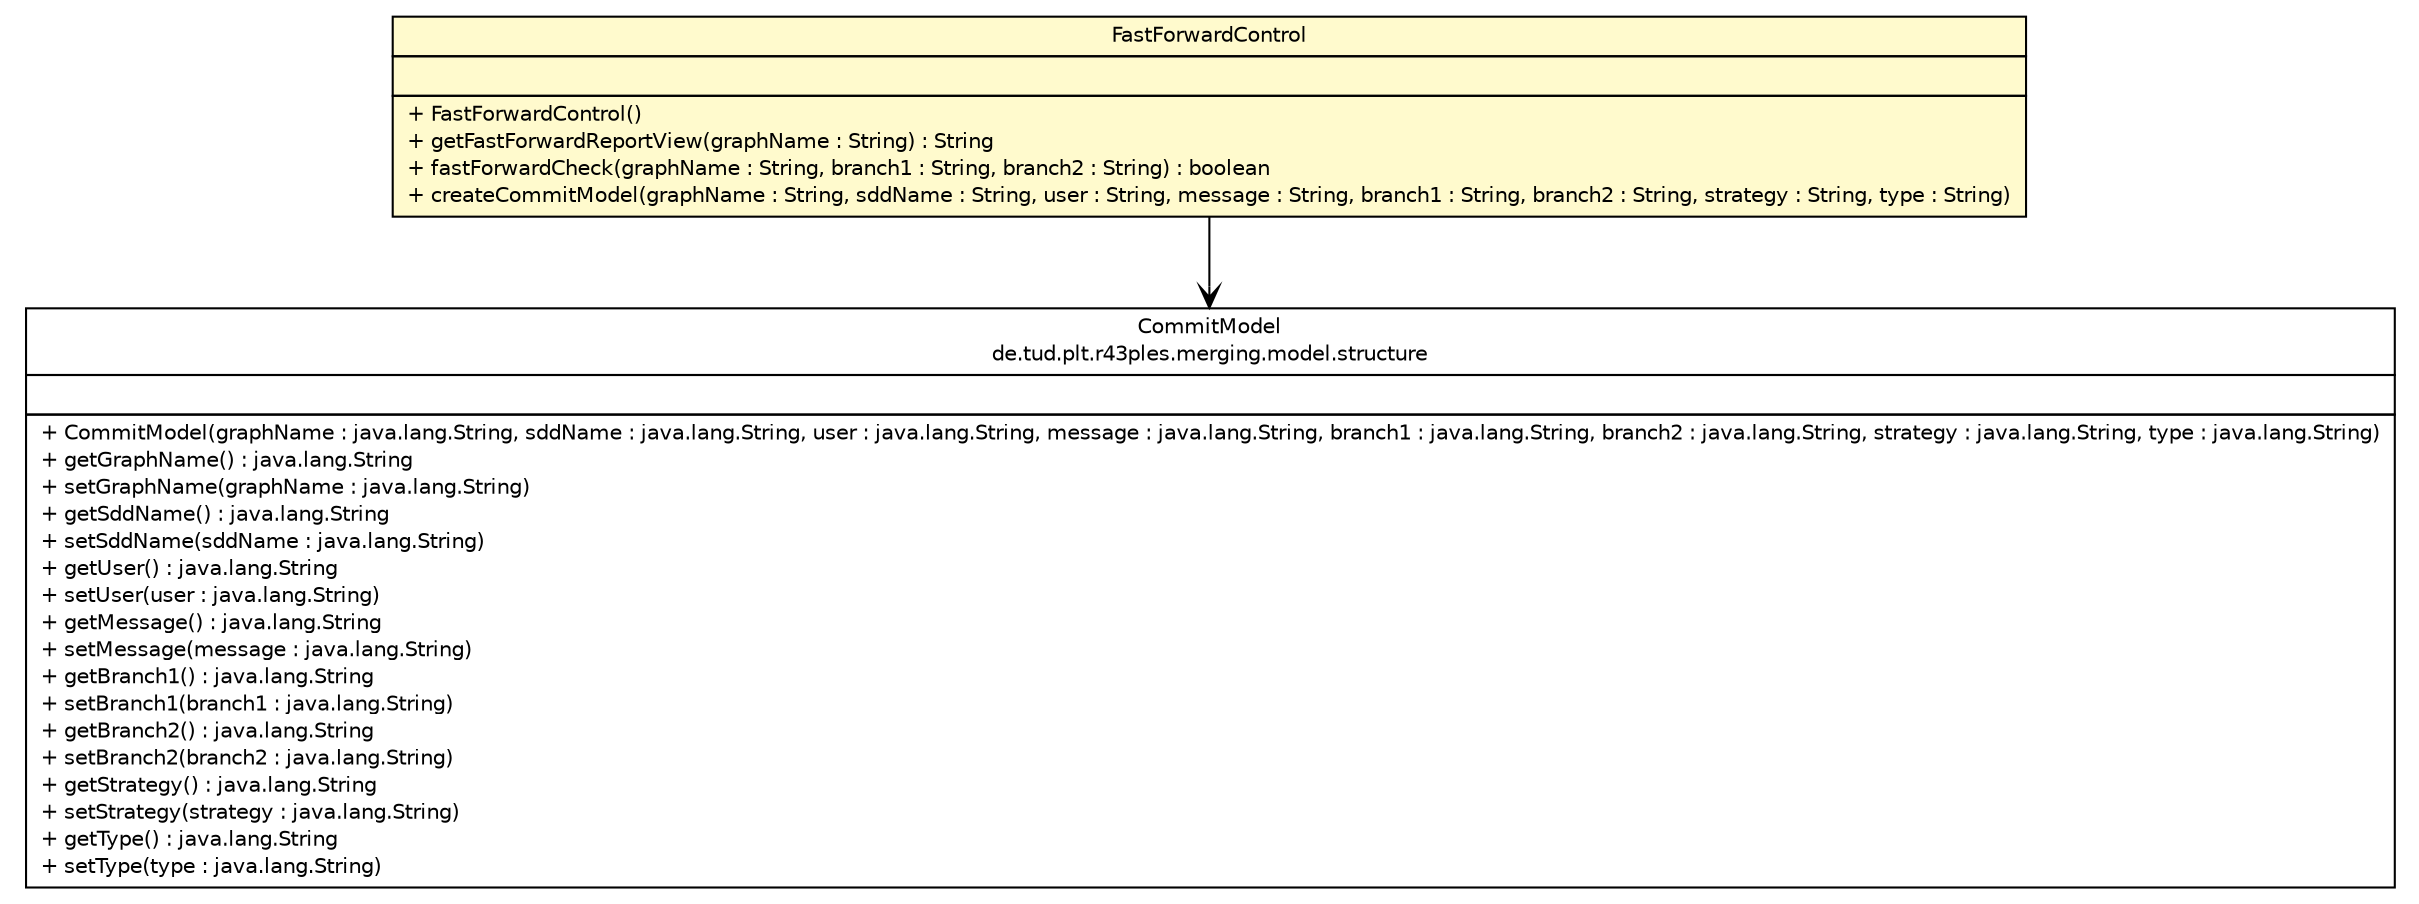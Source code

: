 #!/usr/local/bin/dot
#
# Class diagram 
# Generated by UMLGraph version R5_6-24-gf6e263 (http://www.umlgraph.org/)
#

digraph G {
	edge [fontname="Helvetica",fontsize=10,labelfontname="Helvetica",labelfontsize=10];
	node [fontname="Helvetica",fontsize=10,shape=plaintext];
	nodesep=0.25;
	ranksep=0.5;
	// de.tud.plt.r43ples.merging.model.structure.CommitModel
	c2109 [label=<<table title="de.tud.plt.r43ples.merging.model.structure.CommitModel" border="0" cellborder="1" cellspacing="0" cellpadding="2" port="p" href="../model/structure/CommitModel.html">
		<tr><td><table border="0" cellspacing="0" cellpadding="1">
<tr><td align="center" balign="center"> CommitModel </td></tr>
<tr><td align="center" balign="center"> de.tud.plt.r43ples.merging.model.structure </td></tr>
		</table></td></tr>
		<tr><td><table border="0" cellspacing="0" cellpadding="1">
<tr><td align="left" balign="left">  </td></tr>
		</table></td></tr>
		<tr><td><table border="0" cellspacing="0" cellpadding="1">
<tr><td align="left" balign="left"> + CommitModel(graphName : java.lang.String, sddName : java.lang.String, user : java.lang.String, message : java.lang.String, branch1 : java.lang.String, branch2 : java.lang.String, strategy : java.lang.String, type : java.lang.String) </td></tr>
<tr><td align="left" balign="left"> + getGraphName() : java.lang.String </td></tr>
<tr><td align="left" balign="left"> + setGraphName(graphName : java.lang.String) </td></tr>
<tr><td align="left" balign="left"> + getSddName() : java.lang.String </td></tr>
<tr><td align="left" balign="left"> + setSddName(sddName : java.lang.String) </td></tr>
<tr><td align="left" balign="left"> + getUser() : java.lang.String </td></tr>
<tr><td align="left" balign="left"> + setUser(user : java.lang.String) </td></tr>
<tr><td align="left" balign="left"> + getMessage() : java.lang.String </td></tr>
<tr><td align="left" balign="left"> + setMessage(message : java.lang.String) </td></tr>
<tr><td align="left" balign="left"> + getBranch1() : java.lang.String </td></tr>
<tr><td align="left" balign="left"> + setBranch1(branch1 : java.lang.String) </td></tr>
<tr><td align="left" balign="left"> + getBranch2() : java.lang.String </td></tr>
<tr><td align="left" balign="left"> + setBranch2(branch2 : java.lang.String) </td></tr>
<tr><td align="left" balign="left"> + getStrategy() : java.lang.String </td></tr>
<tr><td align="left" balign="left"> + setStrategy(strategy : java.lang.String) </td></tr>
<tr><td align="left" balign="left"> + getType() : java.lang.String </td></tr>
<tr><td align="left" balign="left"> + setType(type : java.lang.String) </td></tr>
		</table></td></tr>
		</table>>, URL="../model/structure/CommitModel.html", fontname="Helvetica", fontcolor="black", fontsize=10.0];
	// de.tud.plt.r43ples.merging.control.FastForwardControl
	c2135 [label=<<table title="de.tud.plt.r43ples.merging.control.FastForwardControl" border="0" cellborder="1" cellspacing="0" cellpadding="2" port="p" bgcolor="lemonChiffon" href="./FastForwardControl.html">
		<tr><td><table border="0" cellspacing="0" cellpadding="1">
<tr><td align="center" balign="center"> FastForwardControl </td></tr>
		</table></td></tr>
		<tr><td><table border="0" cellspacing="0" cellpadding="1">
<tr><td align="left" balign="left">  </td></tr>
		</table></td></tr>
		<tr><td><table border="0" cellspacing="0" cellpadding="1">
<tr><td align="left" balign="left"> + FastForwardControl() </td></tr>
<tr><td align="left" balign="left"> + getFastForwardReportView(graphName : String) : String </td></tr>
<tr><td align="left" balign="left"> + fastForwardCheck(graphName : String, branch1 : String, branch2 : String) : boolean </td></tr>
<tr><td align="left" balign="left"> + createCommitModel(graphName : String, sddName : String, user : String, message : String, branch1 : String, branch2 : String, strategy : String, type : String) </td></tr>
		</table></td></tr>
		</table>>, URL="./FastForwardControl.html", fontname="Helvetica", fontcolor="black", fontsize=10.0];
	// de.tud.plt.r43ples.merging.control.FastForwardControl NAVASSOC de.tud.plt.r43ples.merging.model.structure.CommitModel
	c2135:p -> c2109:p [taillabel="", label="", headlabel="", fontname="Helvetica", fontcolor="black", fontsize=10.0, color="black", arrowhead=open];
}

